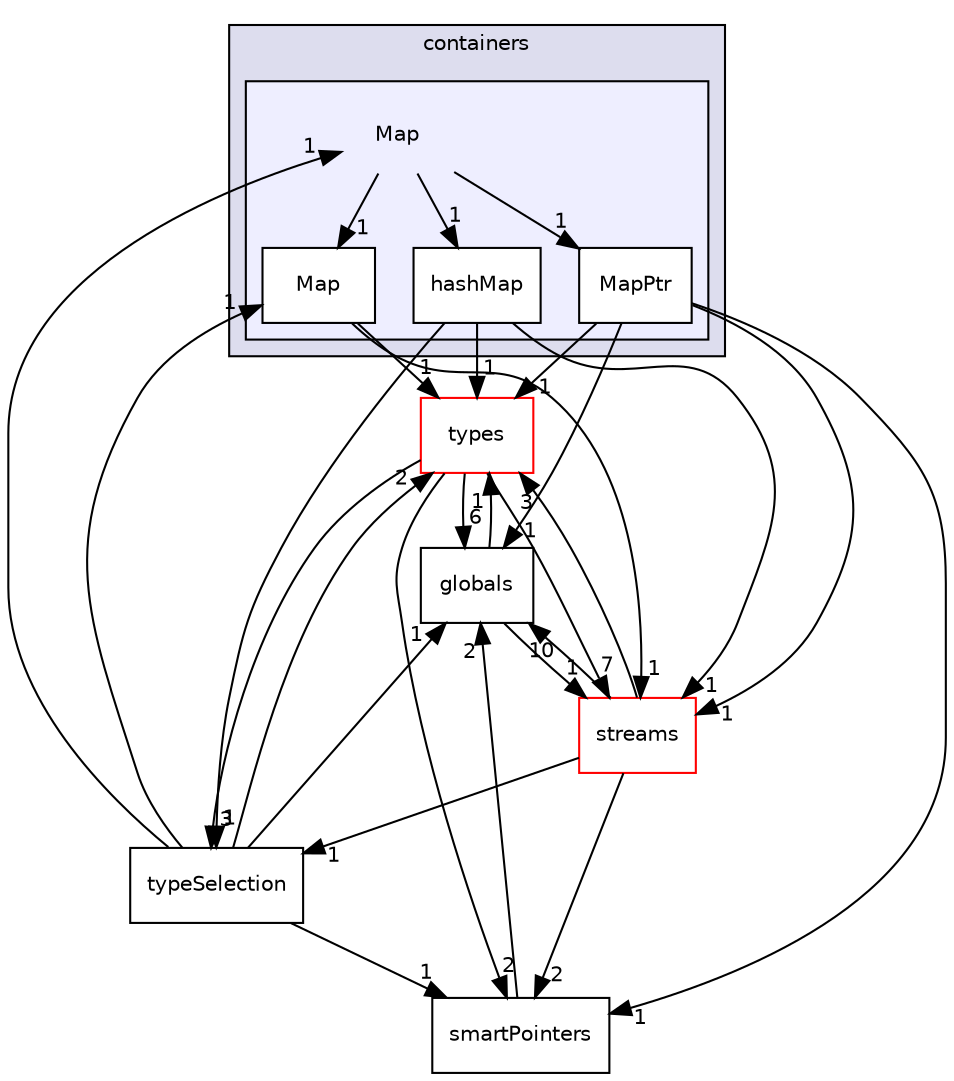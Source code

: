 digraph "src/phasicFlow/containers/Map" {
  compound=true
  node [ fontsize="10", fontname="Helvetica"];
  edge [ labelfontsize="10", labelfontname="Helvetica"];
  subgraph clusterdir_74a3bd5d559eb2469f344a26dc365ad0 {
    graph [ bgcolor="#ddddee", pencolor="black", label="containers" fontname="Helvetica", fontsize="10", URL="dir_74a3bd5d559eb2469f344a26dc365ad0.html"]
  subgraph clusterdir_d599344b708ddccc0ade592fdb50618a {
    graph [ bgcolor="#eeeeff", pencolor="black", label="" URL="dir_d599344b708ddccc0ade592fdb50618a.html"];
    dir_d599344b708ddccc0ade592fdb50618a [shape=plaintext label="Map"];
    dir_9f8b50e6d9903705cf4c92f860cb8e50 [shape=box label="hashMap" color="black" fillcolor="white" style="filled" URL="dir_9f8b50e6d9903705cf4c92f860cb8e50.html"];
    dir_0000fe7b8e91285b2a0495ba6d5cb7ab [shape=box label="Map" color="black" fillcolor="white" style="filled" URL="dir_0000fe7b8e91285b2a0495ba6d5cb7ab.html"];
    dir_603bbc5b60551e29b23f942b47ff85ef [shape=box label="MapPtr" color="black" fillcolor="white" style="filled" URL="dir_603bbc5b60551e29b23f942b47ff85ef.html"];
  }
  }
  dir_e8baec020e471dff3bc06b812491e6c5 [shape=box label="types" fillcolor="white" style="filled" color="red" URL="dir_e8baec020e471dff3bc06b812491e6c5.html"];
  dir_5f6559faa080c0b07ec2a71fd7e912fc [shape=box label="globals" URL="dir_5f6559faa080c0b07ec2a71fd7e912fc.html"];
  dir_40d84a547212027edc83c31468d15508 [shape=box label="smartPointers" URL="dir_40d84a547212027edc83c31468d15508.html"];
  dir_b13948a90891cb8a59f39ab8c50a8102 [shape=box label="streams" fillcolor="white" style="filled" color="red" URL="dir_b13948a90891cb8a59f39ab8c50a8102.html"];
  dir_4419dd78bee2bde1362d842a02bd0463 [shape=box label="typeSelection" URL="dir_4419dd78bee2bde1362d842a02bd0463.html"];
  dir_e8baec020e471dff3bc06b812491e6c5->dir_5f6559faa080c0b07ec2a71fd7e912fc [headlabel="6", labeldistance=1.5 headhref="dir_000175_000117.html"];
  dir_e8baec020e471dff3bc06b812491e6c5->dir_40d84a547212027edc83c31468d15508 [headlabel="2", labeldistance=1.5 headhref="dir_000175_000130.html"];
  dir_e8baec020e471dff3bc06b812491e6c5->dir_b13948a90891cb8a59f39ab8c50a8102 [headlabel="7", labeldistance=1.5 headhref="dir_000175_000131.html"];
  dir_e8baec020e471dff3bc06b812491e6c5->dir_4419dd78bee2bde1362d842a02bd0463 [headlabel="3", labeldistance=1.5 headhref="dir_000175_000179.html"];
  dir_d599344b708ddccc0ade592fdb50618a->dir_9f8b50e6d9903705cf4c92f860cb8e50 [headlabel="1", labeldistance=1.5 headhref="dir_000092_000093.html"];
  dir_d599344b708ddccc0ade592fdb50618a->dir_603bbc5b60551e29b23f942b47ff85ef [headlabel="1", labeldistance=1.5 headhref="dir_000092_000095.html"];
  dir_d599344b708ddccc0ade592fdb50618a->dir_0000fe7b8e91285b2a0495ba6d5cb7ab [headlabel="1", labeldistance=1.5 headhref="dir_000092_000094.html"];
  dir_5f6559faa080c0b07ec2a71fd7e912fc->dir_e8baec020e471dff3bc06b812491e6c5 [headlabel="1", labeldistance=1.5 headhref="dir_000117_000175.html"];
  dir_5f6559faa080c0b07ec2a71fd7e912fc->dir_b13948a90891cb8a59f39ab8c50a8102 [headlabel="1", labeldistance=1.5 headhref="dir_000117_000131.html"];
  dir_40d84a547212027edc83c31468d15508->dir_5f6559faa080c0b07ec2a71fd7e912fc [headlabel="2", labeldistance=1.5 headhref="dir_000130_000117.html"];
  dir_b13948a90891cb8a59f39ab8c50a8102->dir_e8baec020e471dff3bc06b812491e6c5 [headlabel="3", labeldistance=1.5 headhref="dir_000131_000175.html"];
  dir_b13948a90891cb8a59f39ab8c50a8102->dir_5f6559faa080c0b07ec2a71fd7e912fc [headlabel="10", labeldistance=1.5 headhref="dir_000131_000117.html"];
  dir_b13948a90891cb8a59f39ab8c50a8102->dir_40d84a547212027edc83c31468d15508 [headlabel="2", labeldistance=1.5 headhref="dir_000131_000130.html"];
  dir_b13948a90891cb8a59f39ab8c50a8102->dir_4419dd78bee2bde1362d842a02bd0463 [headlabel="1", labeldistance=1.5 headhref="dir_000131_000179.html"];
  dir_4419dd78bee2bde1362d842a02bd0463->dir_e8baec020e471dff3bc06b812491e6c5 [headlabel="2", labeldistance=1.5 headhref="dir_000179_000175.html"];
  dir_4419dd78bee2bde1362d842a02bd0463->dir_d599344b708ddccc0ade592fdb50618a [headlabel="1", labeldistance=1.5 headhref="dir_000179_000092.html"];
  dir_4419dd78bee2bde1362d842a02bd0463->dir_5f6559faa080c0b07ec2a71fd7e912fc [headlabel="1", labeldistance=1.5 headhref="dir_000179_000117.html"];
  dir_4419dd78bee2bde1362d842a02bd0463->dir_40d84a547212027edc83c31468d15508 [headlabel="1", labeldistance=1.5 headhref="dir_000179_000130.html"];
  dir_4419dd78bee2bde1362d842a02bd0463->dir_0000fe7b8e91285b2a0495ba6d5cb7ab [headlabel="1", labeldistance=1.5 headhref="dir_000179_000094.html"];
  dir_9f8b50e6d9903705cf4c92f860cb8e50->dir_e8baec020e471dff3bc06b812491e6c5 [headlabel="1", labeldistance=1.5 headhref="dir_000093_000175.html"];
  dir_9f8b50e6d9903705cf4c92f860cb8e50->dir_b13948a90891cb8a59f39ab8c50a8102 [headlabel="1", labeldistance=1.5 headhref="dir_000093_000131.html"];
  dir_9f8b50e6d9903705cf4c92f860cb8e50->dir_4419dd78bee2bde1362d842a02bd0463 [headlabel="1", labeldistance=1.5 headhref="dir_000093_000179.html"];
  dir_603bbc5b60551e29b23f942b47ff85ef->dir_e8baec020e471dff3bc06b812491e6c5 [headlabel="1", labeldistance=1.5 headhref="dir_000095_000175.html"];
  dir_603bbc5b60551e29b23f942b47ff85ef->dir_5f6559faa080c0b07ec2a71fd7e912fc [headlabel="1", labeldistance=1.5 headhref="dir_000095_000117.html"];
  dir_603bbc5b60551e29b23f942b47ff85ef->dir_40d84a547212027edc83c31468d15508 [headlabel="1", labeldistance=1.5 headhref="dir_000095_000130.html"];
  dir_603bbc5b60551e29b23f942b47ff85ef->dir_b13948a90891cb8a59f39ab8c50a8102 [headlabel="1", labeldistance=1.5 headhref="dir_000095_000131.html"];
  dir_0000fe7b8e91285b2a0495ba6d5cb7ab->dir_e8baec020e471dff3bc06b812491e6c5 [headlabel="1", labeldistance=1.5 headhref="dir_000094_000175.html"];
  dir_0000fe7b8e91285b2a0495ba6d5cb7ab->dir_b13948a90891cb8a59f39ab8c50a8102 [headlabel="1", labeldistance=1.5 headhref="dir_000094_000131.html"];
}
